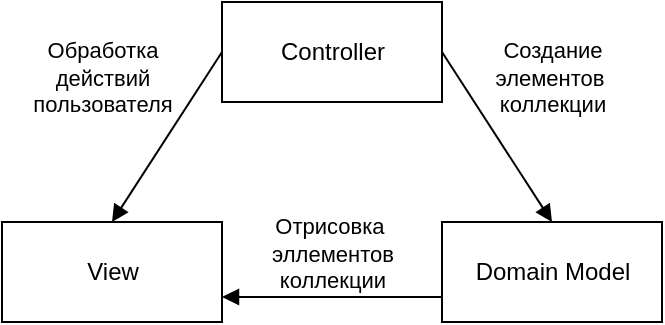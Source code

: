 <mxfile version="16.5.1" type="device"><diagram id="lGt5ZXyxrH5inGetbJzy" name="Page-1"><mxGraphModel dx="903" dy="564" grid="1" gridSize="10" guides="1" tooltips="1" connect="1" arrows="1" fold="1" page="1" pageScale="1" pageWidth="850" pageHeight="1100" math="0" shadow="0"><root><mxCell id="0"/><mxCell id="1" parent="0"/><mxCell id="PfeTBE0ZMVMMGueKk02e-1" value="View" style="html=1;" vertex="1" parent="1"><mxGeometry x="250" y="360" width="110" height="50" as="geometry"/></mxCell><mxCell id="PfeTBE0ZMVMMGueKk02e-2" value="Controller" style="html=1;" vertex="1" parent="1"><mxGeometry x="360" y="250" width="110" height="50" as="geometry"/></mxCell><mxCell id="PfeTBE0ZMVMMGueKk02e-3" value="Domain Model" style="html=1;" vertex="1" parent="1"><mxGeometry x="470" y="360" width="110" height="50" as="geometry"/></mxCell><mxCell id="PfeTBE0ZMVMMGueKk02e-4" value="Создание &lt;br&gt;элементов&amp;nbsp;&lt;br&gt;коллекции" style="html=1;verticalAlign=bottom;endArrow=block;rounded=0;exitX=1;exitY=0.5;exitDx=0;exitDy=0;entryX=0.5;entryY=0;entryDx=0;entryDy=0;" edge="1" parent="1" source="PfeTBE0ZMVMMGueKk02e-2" target="PfeTBE0ZMVMMGueKk02e-3"><mxGeometry x="0.171" y="27" width="80" relative="1" as="geometry"><mxPoint x="430" y="360" as="sourcePoint"/><mxPoint x="510" y="360" as="targetPoint"/><mxPoint as="offset"/></mxGeometry></mxCell><mxCell id="PfeTBE0ZMVMMGueKk02e-5" value="Обработка&lt;br&gt;действий&lt;br&gt;пользователя" style="html=1;verticalAlign=bottom;endArrow=block;rounded=0;exitX=0;exitY=0.5;exitDx=0;exitDy=0;entryX=0.5;entryY=0;entryDx=0;entryDy=0;" edge="1" parent="1" source="PfeTBE0ZMVMMGueKk02e-2" target="PfeTBE0ZMVMMGueKk02e-1"><mxGeometry x="0.224" y="-31" width="80" relative="1" as="geometry"><mxPoint x="480" y="285" as="sourcePoint"/><mxPoint x="535" y="370" as="targetPoint"/><mxPoint as="offset"/></mxGeometry></mxCell><mxCell id="PfeTBE0ZMVMMGueKk02e-6" value="Отрисовка&amp;nbsp;&lt;br&gt;эллементов&lt;br&gt;коллекции" style="html=1;verticalAlign=bottom;endArrow=block;rounded=0;exitX=0;exitY=0.75;exitDx=0;exitDy=0;entryX=1;entryY=0.75;entryDx=0;entryDy=0;" edge="1" parent="1" source="PfeTBE0ZMVMMGueKk02e-3" target="PfeTBE0ZMVMMGueKk02e-1"><mxGeometry width="80" relative="1" as="geometry"><mxPoint x="430" y="360" as="sourcePoint"/><mxPoint x="510" y="360" as="targetPoint"/></mxGeometry></mxCell></root></mxGraphModel></diagram></mxfile>